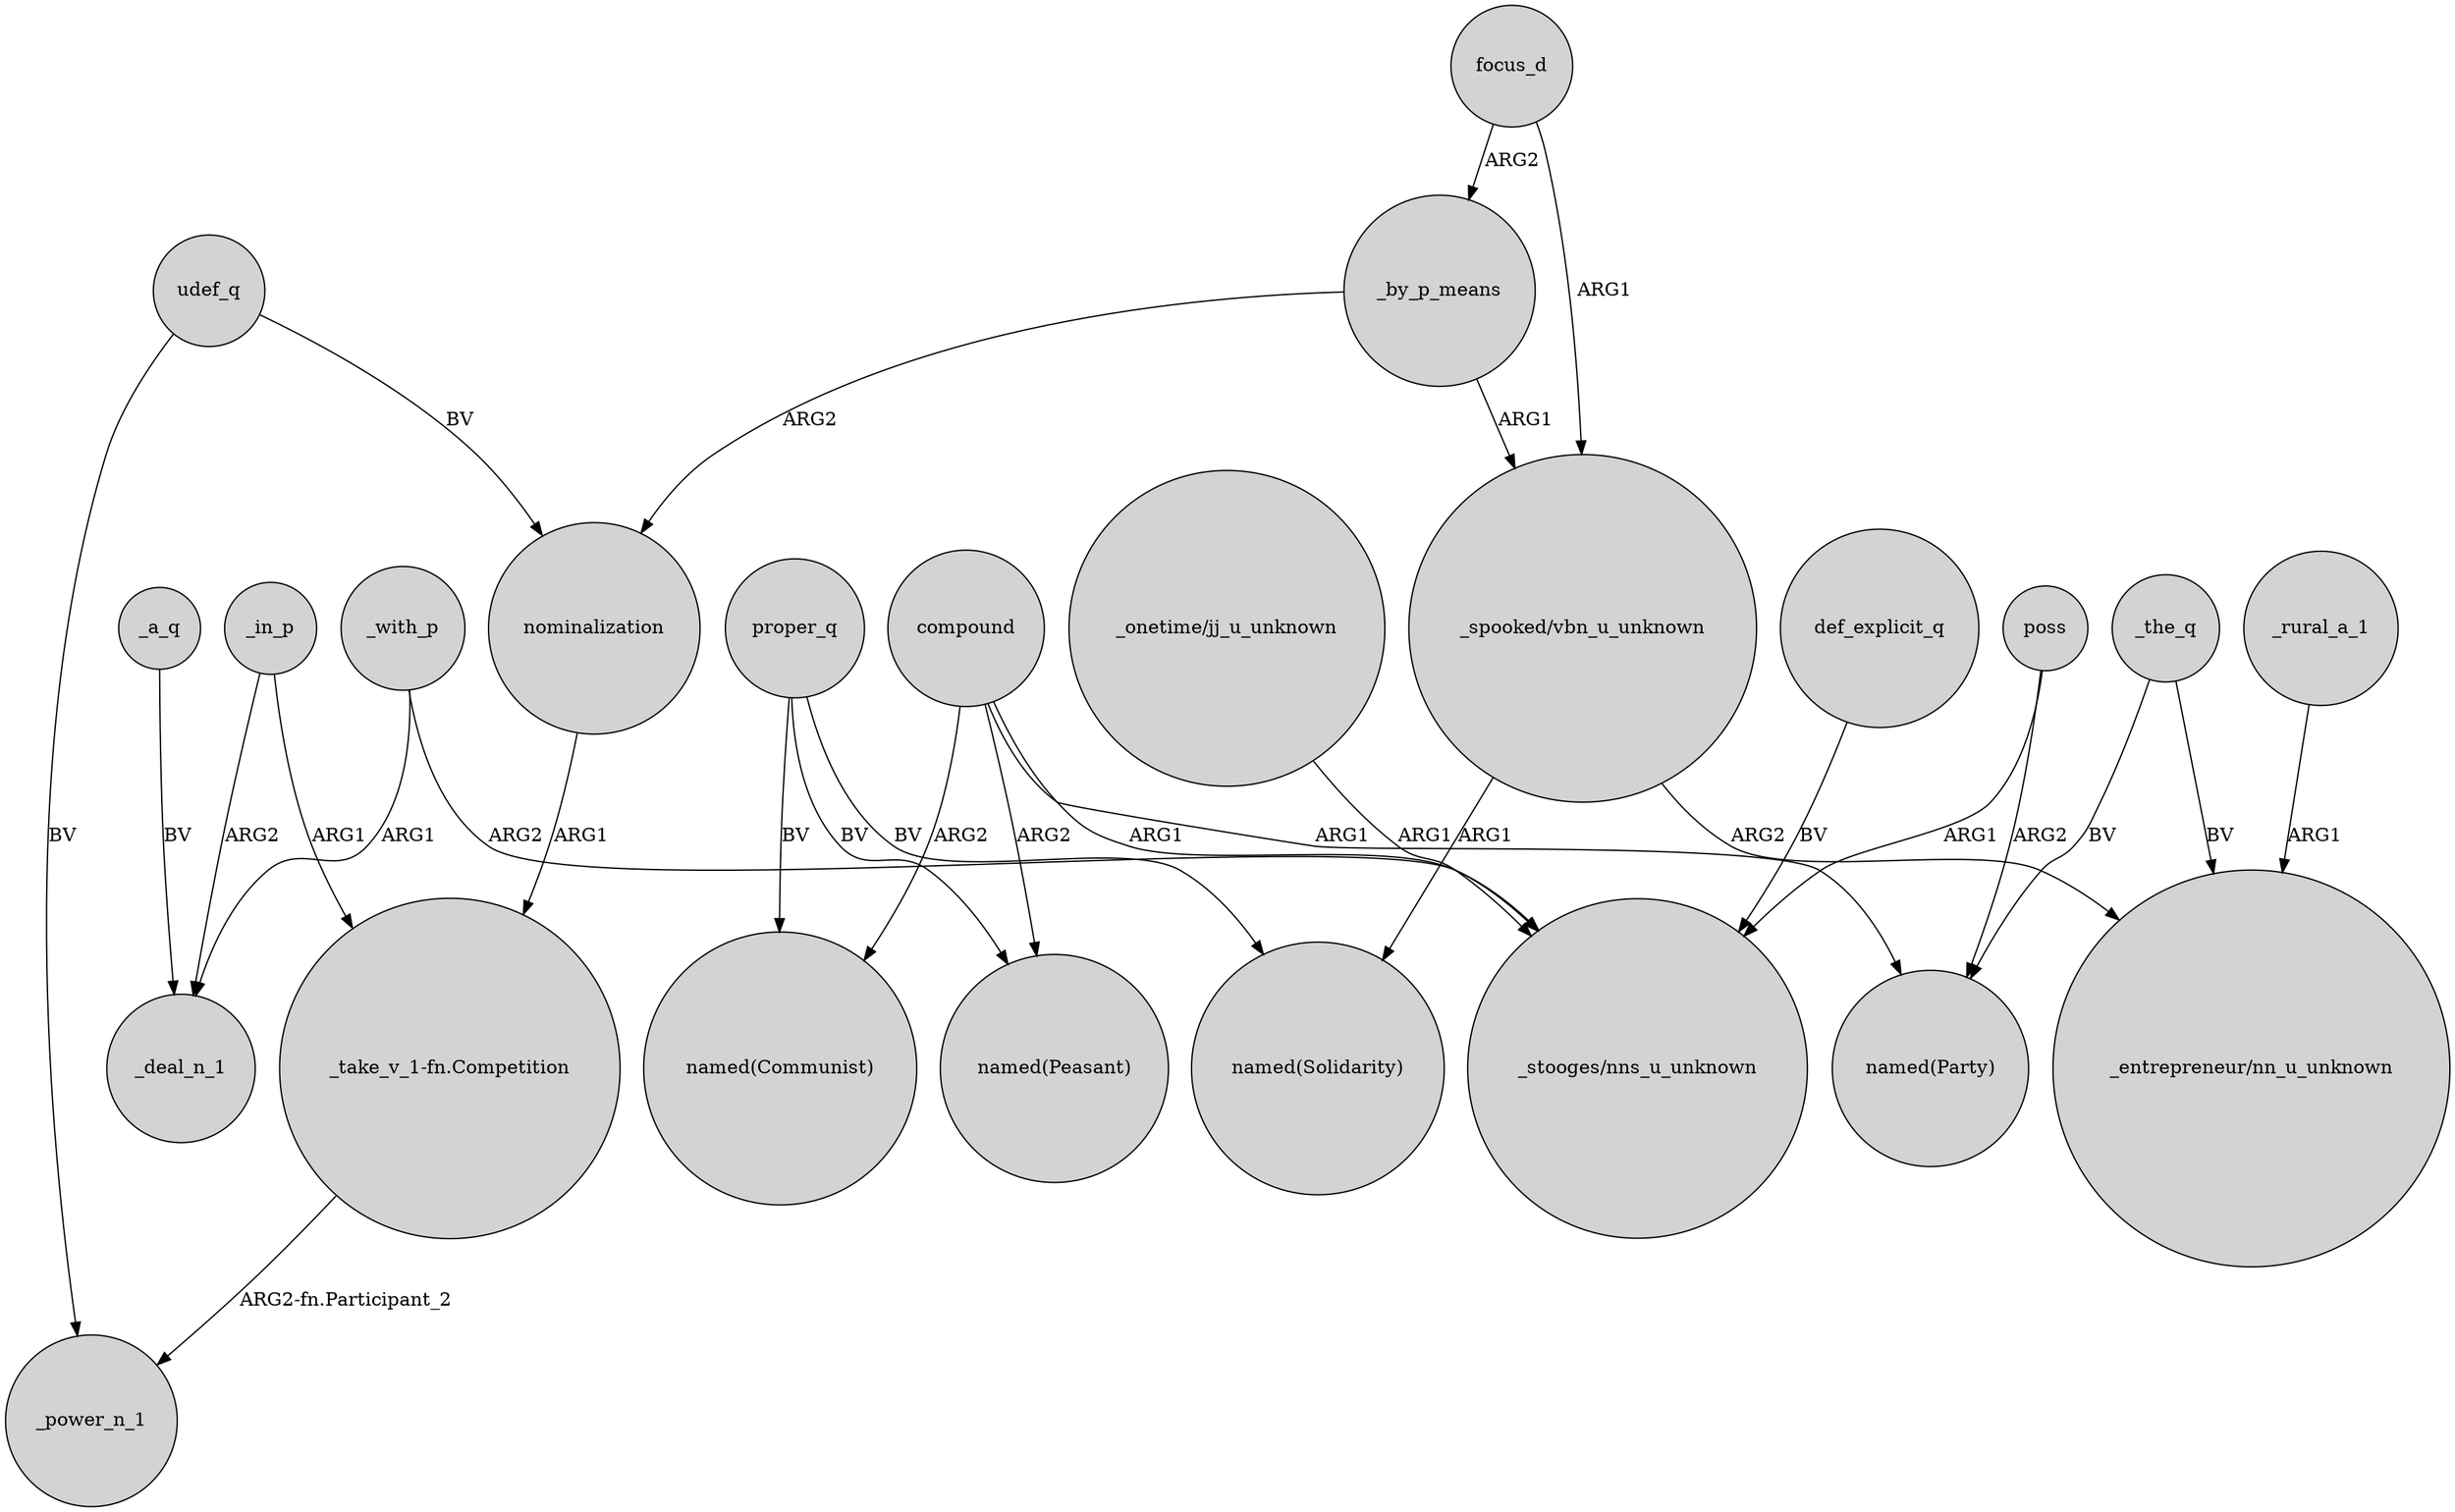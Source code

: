 digraph {
	node [shape=circle style=filled]
	_a_q -> _deal_n_1 [label=BV]
	_in_p -> "_take_v_1-fn.Competition" [label=ARG1]
	_with_p -> _deal_n_1 [label=ARG1]
	nominalization -> "_take_v_1-fn.Competition" [label=ARG1]
	"_onetime/jj_u_unknown" -> "_stooges/nns_u_unknown" [label=ARG1]
	"_spooked/vbn_u_unknown" -> "named(Solidarity)" [label=ARG1]
	proper_q -> "named(Solidarity)" [label=BV]
	udef_q -> nominalization [label=BV]
	compound -> "named(Communist)" [label=ARG2]
	_in_p -> _deal_n_1 [label=ARG2]
	_the_q -> "_entrepreneur/nn_u_unknown" [label=BV]
	focus_d -> "_spooked/vbn_u_unknown" [label=ARG1]
	compound -> "named(Peasant)" [label=ARG2]
	poss -> "_stooges/nns_u_unknown" [label=ARG1]
	_the_q -> "named(Party)" [label=BV]
	def_explicit_q -> "_stooges/nns_u_unknown" [label=BV]
	compound -> "named(Party)" [label=ARG1]
	_with_p -> "_stooges/nns_u_unknown" [label=ARG2]
	_by_p_means -> nominalization [label=ARG2]
	"_spooked/vbn_u_unknown" -> "_entrepreneur/nn_u_unknown" [label=ARG2]
	"_take_v_1-fn.Competition" -> _power_n_1 [label="ARG2-fn.Participant_2"]
	poss -> "named(Party)" [label=ARG2]
	udef_q -> _power_n_1 [label=BV]
	focus_d -> _by_p_means [label=ARG2]
	proper_q -> "named(Communist)" [label=BV]
	proper_q -> "named(Peasant)" [label=BV]
	_rural_a_1 -> "_entrepreneur/nn_u_unknown" [label=ARG1]
	_by_p_means -> "_spooked/vbn_u_unknown" [label=ARG1]
	compound -> "_stooges/nns_u_unknown" [label=ARG1]
}
